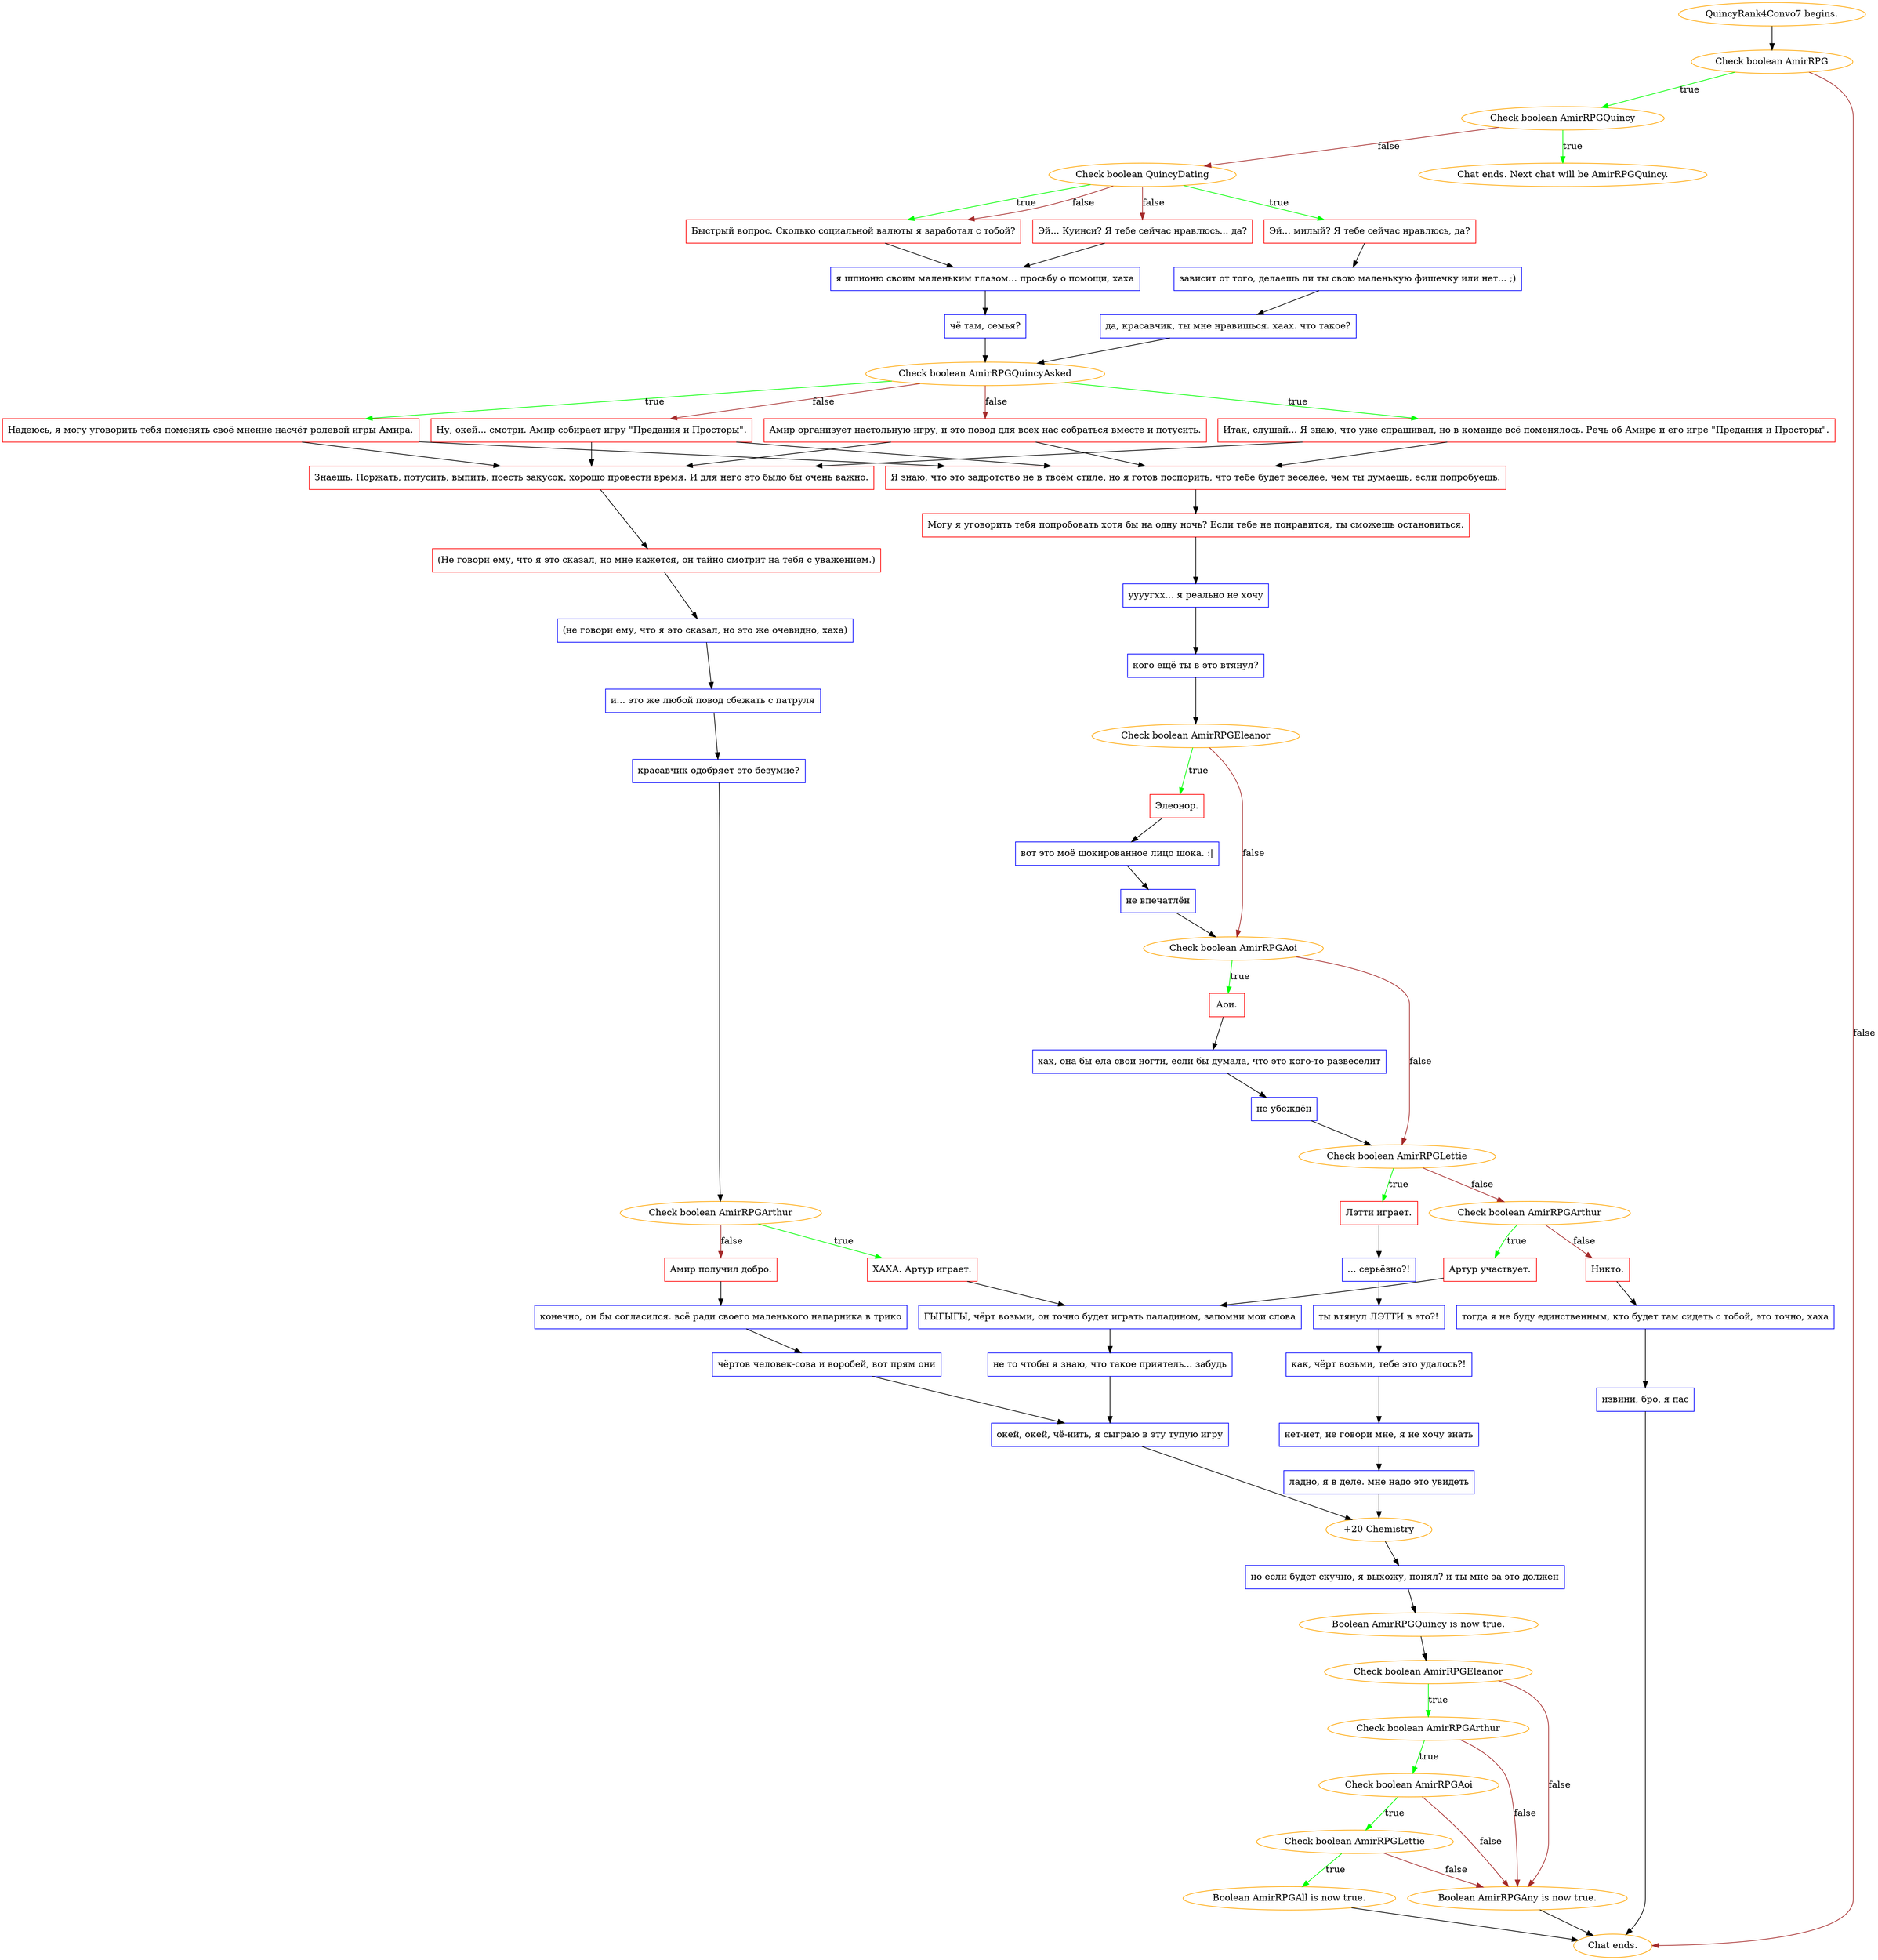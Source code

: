 digraph {
	"QuincyRank4Convo7 begins." [color=orange];
		"QuincyRank4Convo7 begins." -> j1894892187;
	j1894892187 [label="Check boolean AmirRPG",color=orange];
		j1894892187 -> j1845729516 [label=true,color=green];
		j1894892187 -> "Chat ends." [label=false,color=brown];
	j1845729516 [label="Check boolean AmirRPGQuincy",color=orange];
		j1845729516 -> "Chat ends. Next chat will be AmirRPGQuincy." [label=true,color=green];
		j1845729516 -> j3190823774 [label=false,color=brown];
	"Chat ends." [color=orange];
	"Chat ends. Next chat will be AmirRPGQuincy." [color=orange];
	j3190823774 [label="Check boolean QuincyDating",color=orange];
		j3190823774 -> j3958882596 [label=true,color=green];
		j3190823774 -> j1189292962 [label=true,color=green];
		j3190823774 -> j2275973512 [label=false,color=brown];
		j3190823774 -> j1189292962 [label=false,color=brown];
	j3958882596 [label="Эй... милый? Я тебе сейчас нравлюсь, да?",shape=box,color=red];
		j3958882596 -> j2931990317;
	j1189292962 [label="Быстрый вопрос. Сколько социальной валюты я заработал с тобой?",shape=box,color=red];
		j1189292962 -> j520457896;
	j2275973512 [label="Эй... Куинси? Я тебе сейчас нравлюсь... да?",shape=box,color=red];
		j2275973512 -> j520457896;
	j2931990317 [label="зависит от того, делаешь ли ты свою маленькую фишечку или нет... ;)",shape=box,color=blue];
		j2931990317 -> j1167056157;
	j520457896 [label="я шпионю своим маленьким глазом... просьбу о помощи, хаха",shape=box,color=blue];
		j520457896 -> j2513316419;
	j1167056157 [label="да, красавчик, ты мне нравишься. хаах. что такое?",shape=box,color=blue];
		j1167056157 -> j1357037147;
	j2513316419 [label="чё там, семья?",shape=box,color=blue];
		j2513316419 -> j1357037147;
	j1357037147 [label="Check boolean AmirRPGQuincyAsked",color=orange];
		j1357037147 -> j3223657744 [label=true,color=green];
		j1357037147 -> j1815113802 [label=true,color=green];
		j1357037147 -> j3720552803 [label=false,color=brown];
		j1357037147 -> j1461655015 [label=false,color=brown];
	j3223657744 [label="Итак, слушай... Я знаю, что уже спрашивал, но в команде всё поменялось. Речь об Амире и его игре \"Предания и Просторы\".",shape=box,color=red];
		j3223657744 -> j3010547263;
		j3223657744 -> j157777296;
	j1815113802 [label="Надеюсь, я могу уговорить тебя поменять своё мнение насчёт ролевой игры Амира.",shape=box,color=red];
		j1815113802 -> j3010547263;
		j1815113802 -> j157777296;
	j3720552803 [label="Ну, окей... смотри. Амир собирает игру \"Предания и Просторы\".",shape=box,color=red];
		j3720552803 -> j3010547263;
		j3720552803 -> j157777296;
	j1461655015 [label="Амир организует настольную игру, и это повод для всех нас собраться вместе и потусить.",shape=box,color=red];
		j1461655015 -> j3010547263;
		j1461655015 -> j157777296;
	j3010547263 [label="Я знаю, что это задротство не в твоём стиле, но я готов поспорить, что тебе будет веселее, чем ты думаешь, если попробуешь.",shape=box,color=red];
		j3010547263 -> j3788615493;
	j157777296 [label="Знаешь. Поржать, потусить, выпить, поесть закусок, хорошо провести время. И для него это было бы очень важно.",shape=box,color=red];
		j157777296 -> j3477898059;
	j3788615493 [label="Могу я уговорить тебя попробовать хотя бы на одну ночь? Если тебе не понравится, ты сможешь остановиться.",shape=box,color=red];
		j3788615493 -> j2538862367;
	j3477898059 [label="(Не говори ему, что я это сказал, но мне кажется, он тайно смотрит на тебя с уважением.)",shape=box,color=red];
		j3477898059 -> j1937720577;
	j2538862367 [label="уууугхх... я реально не хочу",shape=box,color=blue];
		j2538862367 -> j2093561181;
	j1937720577 [label="(не говори ему, что я это сказал, но это же очевидно, хаха)",shape=box,color=blue];
		j1937720577 -> j1645216568;
	j2093561181 [label="кого ещё ты в это втянул?",shape=box,color=blue];
		j2093561181 -> j3332088726;
	j1645216568 [label="и... это же любой повод сбежать с патруля",shape=box,color=blue];
		j1645216568 -> j2508250979;
	j3332088726 [label="Check boolean AmirRPGEleanor",color=orange];
		j3332088726 -> j4039345127 [label=true,color=green];
		j3332088726 -> j2586803196 [label=false,color=brown];
	j2508250979 [label="красавчик одобряет это безумие?",shape=box,color=blue];
		j2508250979 -> j2796444917;
	j4039345127 [label="Элеонор.",shape=box,color=red];
		j4039345127 -> j1249973022;
	j2586803196 [label="Check boolean AmirRPGAoi",color=orange];
		j2586803196 -> j1296291857 [label=true,color=green];
		j2586803196 -> j249376932 [label=false,color=brown];
	j2796444917 [label="Check boolean AmirRPGArthur",color=orange];
		j2796444917 -> j2621916102 [label=true,color=green];
		j2796444917 -> j106123289 [label=false,color=brown];
	j1249973022 [label="вот это моё шокированное лицо шока. :|",shape=box,color=blue];
		j1249973022 -> j1869834308;
	j1296291857 [label="Аои.",shape=box,color=red];
		j1296291857 -> j1709968847;
	j249376932 [label="Check boolean AmirRPGLettie",color=orange];
		j249376932 -> j746588238 [label=true,color=green];
		j249376932 -> j1159174553 [label=false,color=brown];
	j2621916102 [label="ХАХА. Артур играет.",shape=box,color=red];
		j2621916102 -> j998058629;
	j106123289 [label="Амир получил добро.",shape=box,color=red];
		j106123289 -> j134815285;
	j1869834308 [label="не впечатлён",shape=box,color=blue];
		j1869834308 -> j2586803196;
	j1709968847 [label="хах, она бы ела свои ногти, если бы думала, что это кого-то развеселит",shape=box,color=blue];
		j1709968847 -> j3861925240;
	j746588238 [label="Лэтти играет.",shape=box,color=red];
		j746588238 -> j2878660154;
	j1159174553 [label="Check boolean AmirRPGArthur",color=orange];
		j1159174553 -> j3163531136 [label=true,color=green];
		j1159174553 -> j1281260671 [label=false,color=brown];
	j998058629 [label="ГЫГЫГЫ, чёрт возьми, он точно будет играть паладином, запомни мои слова",shape=box,color=blue];
		j998058629 -> j3972253275;
	j134815285 [label="конечно, он бы согласился. всё ради своего маленького напарника в трико",shape=box,color=blue];
		j134815285 -> j1524065223;
	j3861925240 [label="не убеждён",shape=box,color=blue];
		j3861925240 -> j249376932;
	j2878660154 [label="... серьёзно?!",shape=box,color=blue];
		j2878660154 -> j4268041908;
	j3163531136 [label="Артур участвует.",shape=box,color=red];
		j3163531136 -> j998058629;
	j1281260671 [label="Никто.",shape=box,color=red];
		j1281260671 -> j2193524448;
	j3972253275 [label="не то чтобы я знаю, что такое приятель... забудь",shape=box,color=blue];
		j3972253275 -> j2831556421;
	j1524065223 [label="чёртов человек-сова и воробей, вот прям они",shape=box,color=blue];
		j1524065223 -> j2831556421;
	j4268041908 [label="ты втянул ЛЭТТИ в это?!",shape=box,color=blue];
		j4268041908 -> j3159201085;
	j2193524448 [label="тогда я не буду единственным, кто будет там сидеть с тобой, это точно, хаха",shape=box,color=blue];
		j2193524448 -> j1292588128;
	j2831556421 [label="окей, окей, чё-нить, я сыграю в эту тупую игру",shape=box,color=blue];
		j2831556421 -> j1258487352;
	j3159201085 [label="как, чёрт возьми, тебе это удалось?!",shape=box,color=blue];
		j3159201085 -> j241836364;
	j1292588128 [label="извини, бро, я пас",shape=box,color=blue];
		j1292588128 -> "Chat ends.";
	j1258487352 [label="+20 Chemistry",color=orange];
		j1258487352 -> j2179826025;
	j241836364 [label="нет-нет, не говори мне, я не хочу знать",shape=box,color=blue];
		j241836364 -> j2721336200;
	j2179826025 [label="но если будет скучно, я выхожу, понял? и ты мне за это должен",shape=box,color=blue];
		j2179826025 -> j2600890740;
	j2721336200 [label="ладно, я в деле. мне надо это увидеть",shape=box,color=blue];
		j2721336200 -> j1258487352;
	j2600890740 [label="Boolean AmirRPGQuincy is now true.",color=orange];
		j2600890740 -> j3475450443;
	j3475450443 [label="Check boolean AmirRPGEleanor",color=orange];
		j3475450443 -> j1061158905 [label=true,color=green];
		j3475450443 -> j1992773596 [label=false,color=brown];
	j1061158905 [label="Check boolean AmirRPGArthur",color=orange];
		j1061158905 -> j173832842 [label=true,color=green];
		j1061158905 -> j1992773596 [label=false,color=brown];
	j1992773596 [label="Boolean AmirRPGAny is now true.",color=orange];
		j1992773596 -> "Chat ends.";
	j173832842 [label="Check boolean AmirRPGAoi",color=orange];
		j173832842 -> j530051719 [label=true,color=green];
		j173832842 -> j1992773596 [label=false,color=brown];
	j530051719 [label="Check boolean AmirRPGLettie",color=orange];
		j530051719 -> j2677000302 [label=true,color=green];
		j530051719 -> j1992773596 [label=false,color=brown];
	j2677000302 [label="Boolean AmirRPGAll is now true.",color=orange];
		j2677000302 -> "Chat ends.";
}